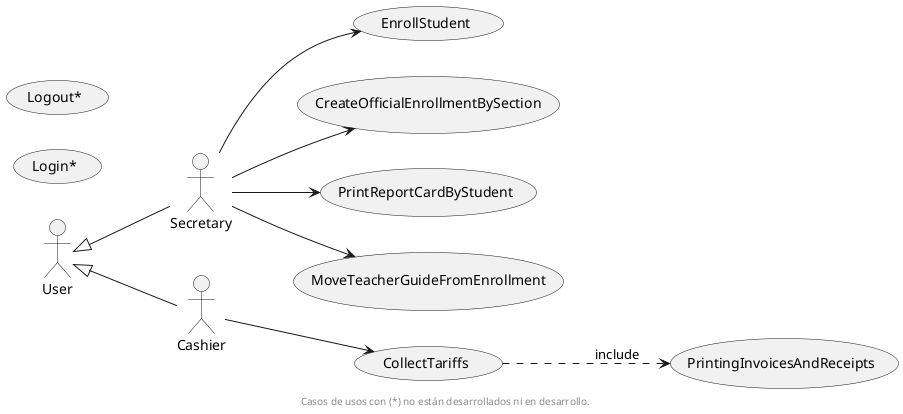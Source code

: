 @startuml
'skinparam BackgroundColor transparent
left to right direction

actor User
actor Secretary
actor Cashier

User <|-- Secretary
User <|-- Cashier

usecase "Login*"
usecase "Logout*"

usecase EnrollStudent
usecase CreateOfficialEnrollmentBySection
usecase PrintingInvoicesAndReceipts
usecase PrintReportCardByStudent
usecase MoveTeacherGuideFromEnrollment
usecase CollectTariffs




Secretary --> EnrollStudent
Secretary --> CreateOfficialEnrollmentBySection
Secretary --> PrintReportCardByStudent
Secretary --> MoveTeacherGuideFromEnrollment

Cashier --> CollectTariffs

CollectTariffs ..> PrintingInvoicesAndReceipts: include

footer Casos de usos con (*) no están desarrollados ni en desarrollo.

@enduml